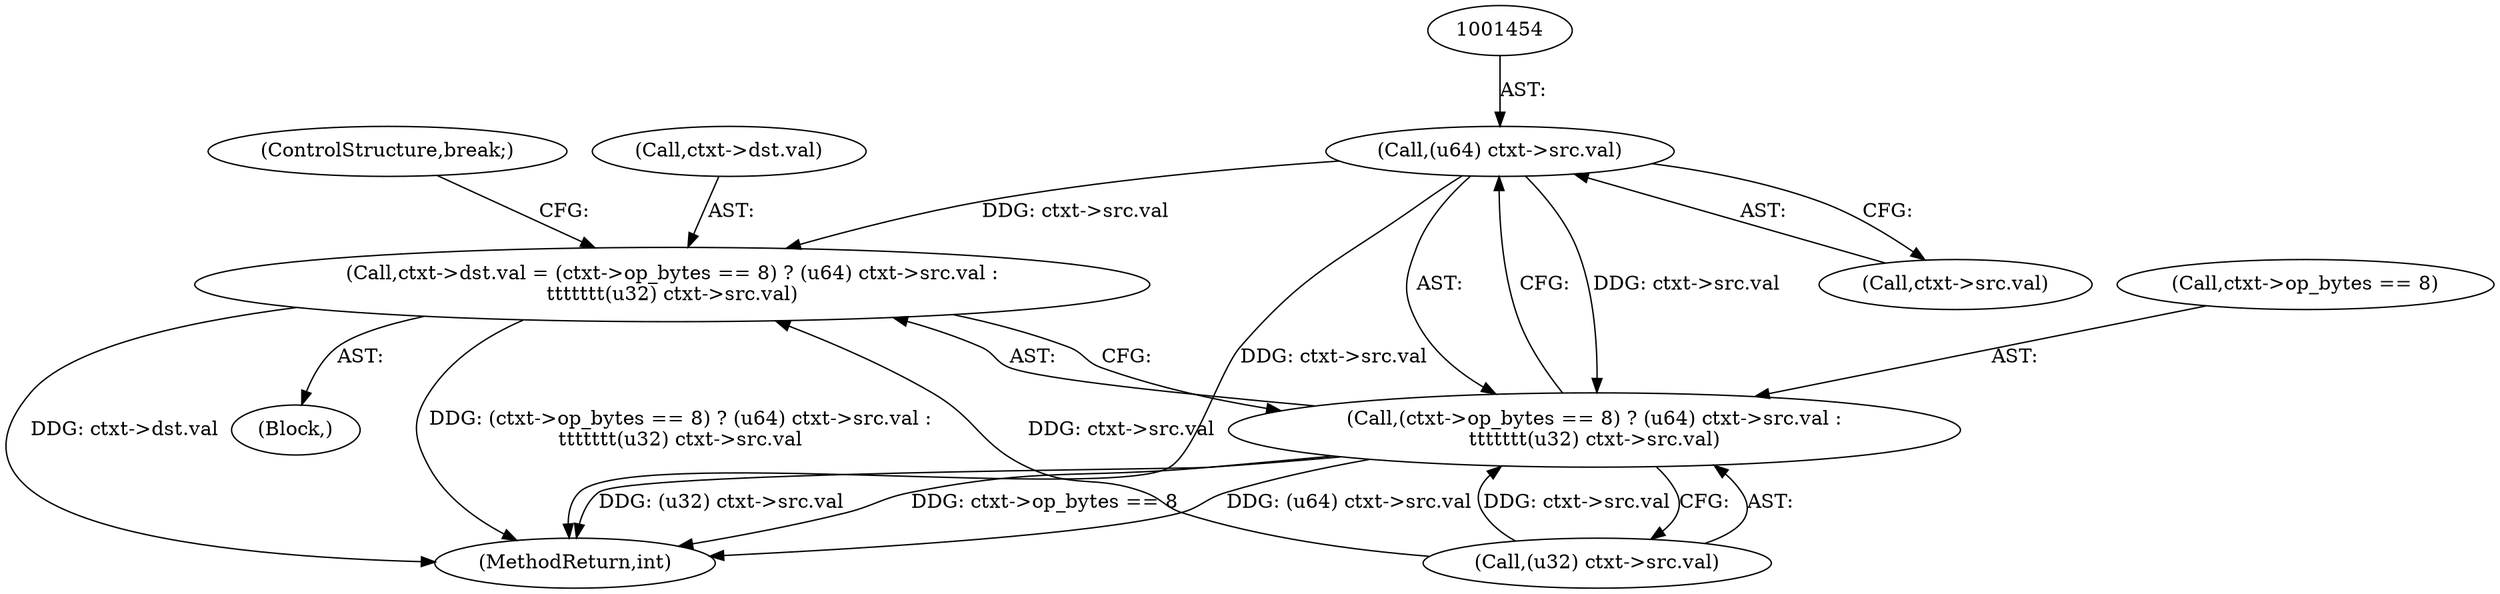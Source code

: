 digraph "0_linux_234f3ce485d54017f15cf5e0699cff4100121601_8@pointer" {
"1001453" [label="(Call,(u64) ctxt->src.val)"];
"1001441" [label="(Call,ctxt->dst.val = (ctxt->op_bytes == 8) ? (u64) ctxt->src.val :\n\t\t\t\t\t\t\t(u32) ctxt->src.val)"];
"1001447" [label="(Call,(ctxt->op_bytes == 8) ? (u64) ctxt->src.val :\n\t\t\t\t\t\t\t(u32) ctxt->src.val)"];
"1001460" [label="(Call,(u32) ctxt->src.val)"];
"1001448" [label="(Call,ctxt->op_bytes == 8)"];
"1001467" [label="(ControlStructure,break;)"];
"1001441" [label="(Call,ctxt->dst.val = (ctxt->op_bytes == 8) ? (u64) ctxt->src.val :\n\t\t\t\t\t\t\t(u32) ctxt->src.val)"];
"1001453" [label="(Call,(u64) ctxt->src.val)"];
"1001455" [label="(Call,ctxt->src.val)"];
"1001240" [label="(Block,)"];
"1001442" [label="(Call,ctxt->dst.val)"];
"1001447" [label="(Call,(ctxt->op_bytes == 8) ? (u64) ctxt->src.val :\n\t\t\t\t\t\t\t(u32) ctxt->src.val)"];
"1001480" [label="(MethodReturn,int)"];
"1001453" -> "1001447"  [label="AST: "];
"1001453" -> "1001455"  [label="CFG: "];
"1001454" -> "1001453"  [label="AST: "];
"1001455" -> "1001453"  [label="AST: "];
"1001447" -> "1001453"  [label="CFG: "];
"1001453" -> "1001480"  [label="DDG: ctxt->src.val"];
"1001453" -> "1001441"  [label="DDG: ctxt->src.val"];
"1001453" -> "1001447"  [label="DDG: ctxt->src.val"];
"1001441" -> "1001240"  [label="AST: "];
"1001441" -> "1001447"  [label="CFG: "];
"1001442" -> "1001441"  [label="AST: "];
"1001447" -> "1001441"  [label="AST: "];
"1001467" -> "1001441"  [label="CFG: "];
"1001441" -> "1001480"  [label="DDG: (ctxt->op_bytes == 8) ? (u64) ctxt->src.val :\n\t\t\t\t\t\t\t(u32) ctxt->src.val"];
"1001441" -> "1001480"  [label="DDG: ctxt->dst.val"];
"1001460" -> "1001441"  [label="DDG: ctxt->src.val"];
"1001447" -> "1001460"  [label="CFG: "];
"1001448" -> "1001447"  [label="AST: "];
"1001460" -> "1001447"  [label="AST: "];
"1001447" -> "1001480"  [label="DDG: (u32) ctxt->src.val"];
"1001447" -> "1001480"  [label="DDG: ctxt->op_bytes == 8"];
"1001447" -> "1001480"  [label="DDG: (u64) ctxt->src.val"];
"1001460" -> "1001447"  [label="DDG: ctxt->src.val"];
}
